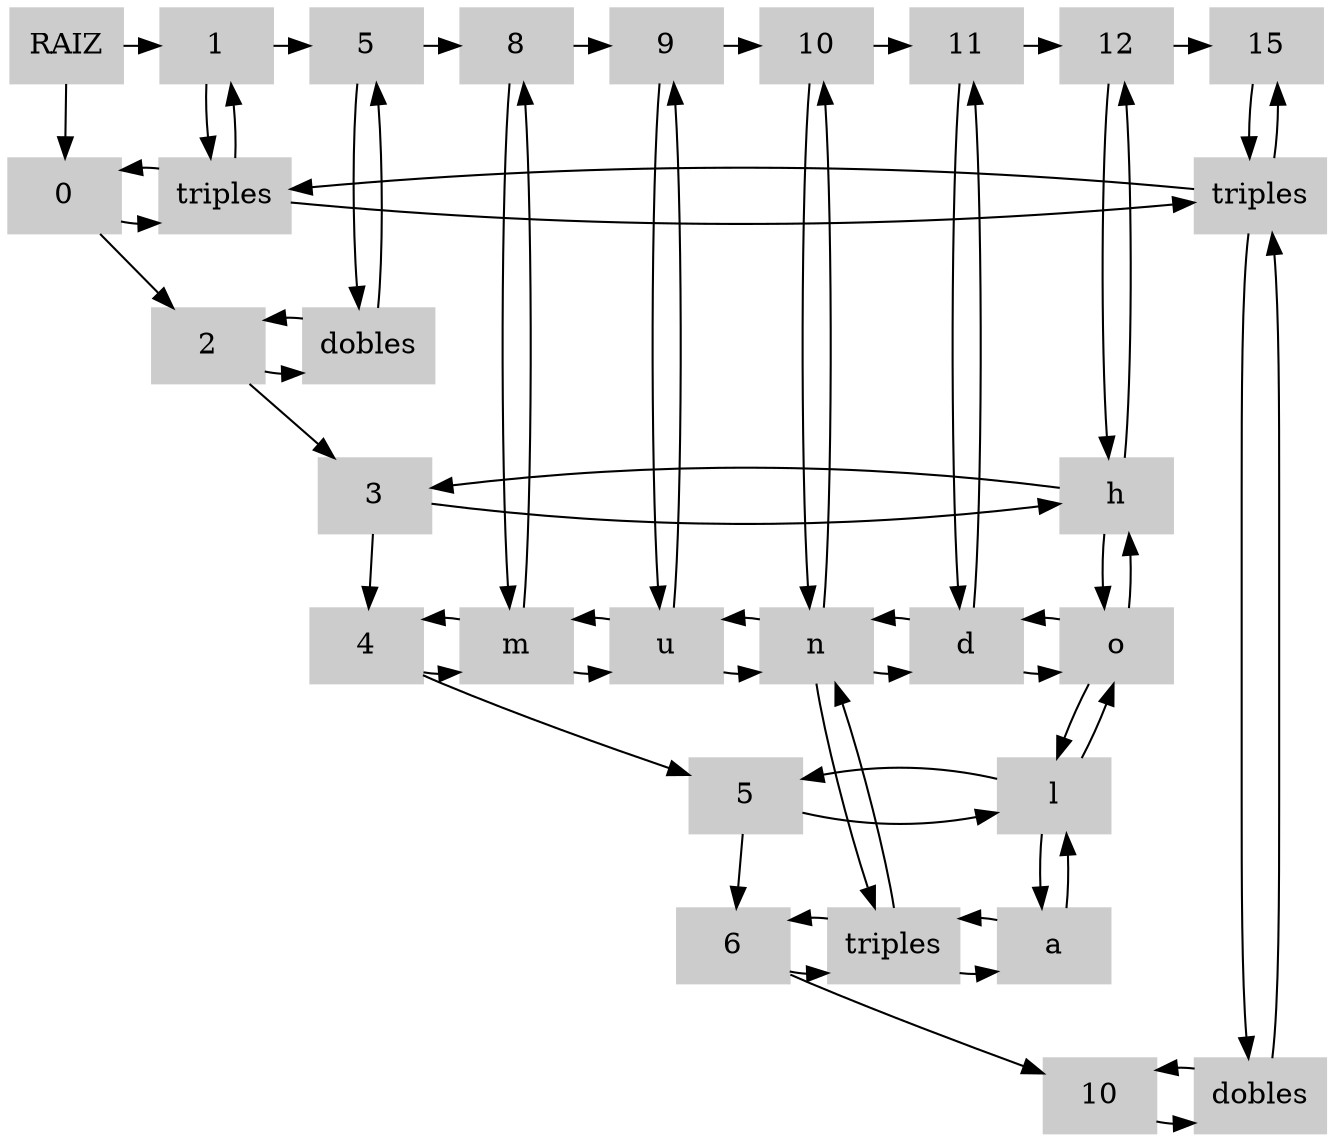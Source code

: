 digraph G {
node[shape=box, style=filled, color = Gray80];
edge[color=black]
rankdir=UD
{rank = same;-1,C1,C5,C8,C9,C10,C11,C12,C15};
-1[label="RAIZ"];
-1->C1
C1[label="1"];
C5[label="5"];
C8[label="8"];
C9[label="9"];
C10[label="10"];
C11[label="11"];
C12[label="12"];
C15[label="15"];
C1->C5->C8->C9->C10->C11->C12->C15
-1->F0
F0[label="0"];
F2[label="2"];
F3[label="3"];
F4[label="4"];
F5[label="5"];
F6[label="6"];
F10[label="10"];
F0->F2->F3->F4->F5->F6->F10
01[label="triples"];
015[label="triples"];
25[label="dobles"];
312[label="h"];
48[label="m"];
49[label="u"];
410[label="n"];
411[label="d"];
412[label="o"];
512[label="l"];
610[label="triples"];
612[label="a"];
1015[label="dobles"];
F0->01
F2->25
F3->312
F4->48
F5->512
F6->610
F10->1015
01[label="triples"];
25[label="dobles"];
48[label="m"];
49[label="u"];
410[label="n"];
610[label="triples"];
411[label="d"];
312[label="h"];
412[label="o"];
512[label="l"];
612[label="a"];
015[label="triples"];
1015[label="dobles"];
C1->01
C5->25
C8->48
C9->49
C10->410
C11->411
C12->312
C15->015
{rank = same;F0,01,015};
{rank = same;F2,25};
{rank = same;F3,312};
{rank = same;F4,48,49,410,411,412};
{rank = same;F5,512};
{rank = same;F6,610,612};
{rank = same;F10,1015};
{rank = main;C1,01};
{rank = main;C5,25};
{rank = main;C8,48};
{rank = main;C9,49};
{rank = main;C10,410,610};
{rank = main;C11,411};
{rank = main;C12,312,412,512,612};
{rank = main;C15,015,1015};
01->015
01->F0
015->01

25
25->F2

312
312->F3

48->49->410->411->412
48->F4
49->48
410->49
411->410
412->411

512
512->F5

610->612
610->F6
612->610

1015
1015->F10

01->C1
01

25->C5
25

48->C8
48

49->C9
49

410->C10
410->610
610->410

411->C11
411

312->C12
312->412->512->612
412->312
512->412
612->512

015->C15
015->1015
1015->015


}
